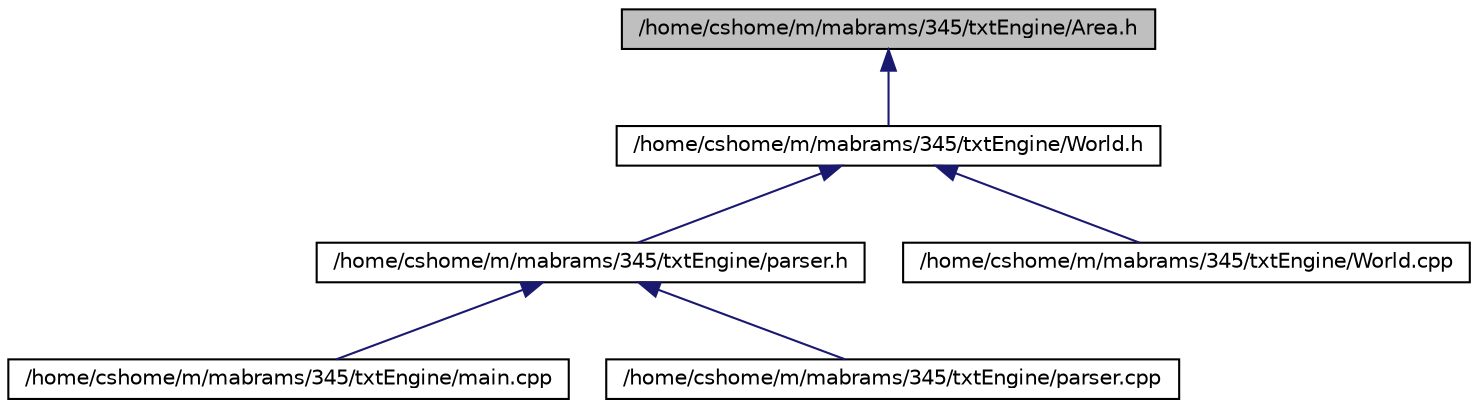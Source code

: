 digraph G
{
  edge [fontname="Helvetica",fontsize="10",labelfontname="Helvetica",labelfontsize="10"];
  node [fontname="Helvetica",fontsize="10",shape=record];
  Node1 [label="/home/cshome/m/mabrams/345/txtEngine/Area.h",height=0.2,width=0.4,color="black", fillcolor="grey75", style="filled" fontcolor="black"];
  Node1 -> Node2 [dir="back",color="midnightblue",fontsize="10",style="solid"];
  Node2 [label="/home/cshome/m/mabrams/345/txtEngine/World.h",height=0.2,width=0.4,color="black", fillcolor="white", style="filled",URL="$_world_8h.html",tooltip="Defines the World class."];
  Node2 -> Node3 [dir="back",color="midnightblue",fontsize="10",style="solid"];
  Node3 [label="/home/cshome/m/mabrams/345/txtEngine/parser.h",height=0.2,width=0.4,color="black", fillcolor="white", style="filled",URL="$parser_8h.html",tooltip="Defines the Area class."];
  Node3 -> Node4 [dir="back",color="midnightblue",fontsize="10",style="solid"];
  Node4 [label="/home/cshome/m/mabrams/345/txtEngine/main.cpp",height=0.2,width=0.4,color="black", fillcolor="white", style="filled",URL="$main_8cpp.html",tooltip="The main file for txtEngine."];
  Node3 -> Node5 [dir="back",color="midnightblue",fontsize="10",style="solid"];
  Node5 [label="/home/cshome/m/mabrams/345/txtEngine/parser.cpp",height=0.2,width=0.4,color="black", fillcolor="white", style="filled",URL="$parser_8cpp.html",tooltip="The source file for parser functionality."];
  Node2 -> Node6 [dir="back",color="midnightblue",fontsize="10",style="solid"];
  Node6 [label="/home/cshome/m/mabrams/345/txtEngine/World.cpp",height=0.2,width=0.4,color="black", fillcolor="white", style="filled",URL="$_world_8cpp.html",tooltip="Source file for a World."];
}
